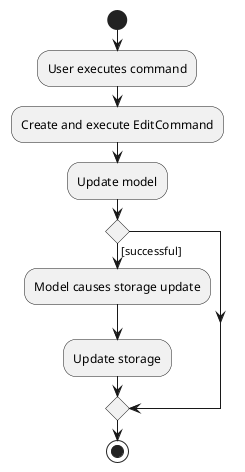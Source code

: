 @startuml
start
:User executes command;

:Create and execute EditCommand;

:Update model;

if () then ([successful])
    :Model causes storage update;
    :Update storage;
    endif
    stop

@enduml
